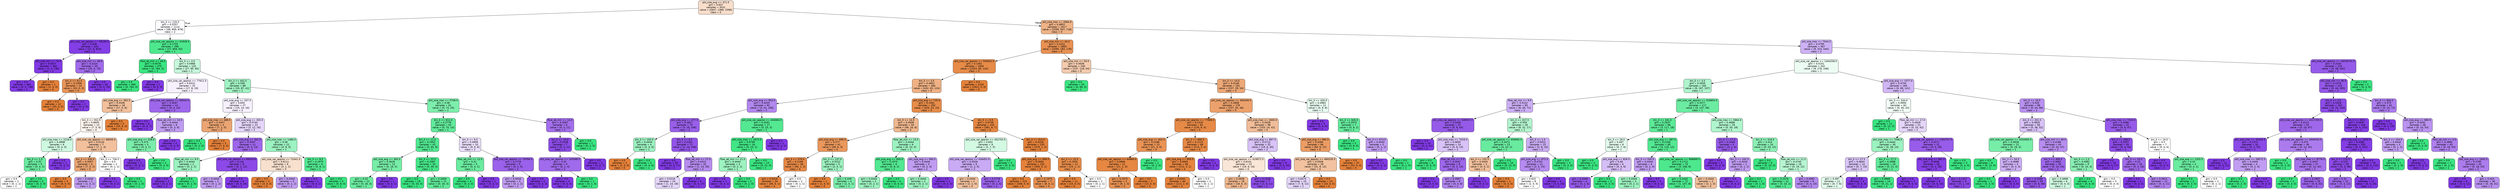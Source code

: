 digraph Tree {
node [shape=box, style="filled, rounded", color="black", fontname=helvetica] ;
edge [fontname=helvetica] ;
0 [label="pkt_size_avg <= 371.5\ngini = 0.637\nsamples = 3531\nvalue = [2647, 1366, 1596]\nclass = 0", fillcolor="#f8decb"] ;
1 [label="bin_3 <= 125.5\ngini = 0.5257\nsamples = 1114\nvalue = [48, 859, 878]\nclass = 2", fillcolor="#fcfbfe"] ;
0 -> 1 [labeldistance=2.5, labelangle=45, headlabel="True"] ;
2 [label="pkt_size_var_approx <= 58158.5\ngini = 0.049\nsamples = 524\nvalue = [21, 0, 815]\nclass = 2", fillcolor="#843ee6"] ;
1 -> 2 ;
3 [label="pkt_size_min <= 74.5\ngini = 0.0027\nsamples = 465\nvalue = [1, 0, 736]\nclass = 2", fillcolor="#8139e5"] ;
2 -> 3 ;
4 [label="gini = 0.0\nsamples = 464\nvalue = [0, 0, 736]\nclass = 2", fillcolor="#8139e5"] ;
3 -> 4 ;
5 [label="gini = 0.0\nsamples = 1\nvalue = [1, 0, 0]\nclass = 0", fillcolor="#e58139"] ;
3 -> 5 ;
6 [label="pkt_size_min <= 48.0\ngini = 0.3224\nsamples = 59\nvalue = [20, 0, 79]\nclass = 2", fillcolor="#a16bec"] ;
2 -> 6 ;
7 [label="bin_3 <= 61.5\ngini = 0.2268\nsamples = 14\nvalue = [20, 0, 3]\nclass = 0", fillcolor="#e99457"] ;
6 -> 7 ;
8 [label="gini = 0.0\nsamples = 12\nvalue = [20, 0, 0]\nclass = 0", fillcolor="#e58139"] ;
7 -> 8 ;
9 [label="gini = 0.0\nsamples = 2\nvalue = [0, 0, 3]\nclass = 2", fillcolor="#8139e5"] ;
7 -> 9 ;
10 [label="gini = 0.0\nsamples = 45\nvalue = [0, 0, 76]\nclass = 2", fillcolor="#8139e5"] ;
6 -> 10 ;
11 [label="pkt_size_var_approx <= 41928.5\ngini = 0.1755\nsamples = 590\nvalue = [27, 859, 63]\nclass = 1", fillcolor="#4de88e"] ;
1 -> 11 ;
12 [label="flow_iat_min <= 49.5\ngini = 0.0078\nsamples = 470\nvalue = [0, 764, 3]\nclass = 1", fillcolor="#3ae581"] ;
11 -> 12 ;
13 [label="gini = 0.0\nsamples = 469\nvalue = [0, 764, 0]\nclass = 1", fillcolor="#39e581"] ;
12 -> 13 ;
14 [label="gini = 0.0\nsamples = 1\nvalue = [0, 0, 3]\nclass = 2", fillcolor="#8139e5"] ;
12 -> 14 ;
15 [label="bin_5 <= 3.5\ngini = 0.5968\nsamples = 120\nvalue = [27, 95, 60]\nclass = 1", fillcolor="#c6f8db"] ;
11 -> 15 ;
16 [label="pkt_size_var_approx <= 77611.5\ngini = 0.6312\nsamples = 32\nvalue = [17, 8, 19]\nclass = 2", fillcolor="#f6f0fd"] ;
15 -> 16 ;
17 [label="pkt_size_avg <= 362.5\ngini = 0.5536\nsamples = 18\nvalue = [17, 5, 6]\nclass = 0", fillcolor="#f2c09c"] ;
16 -> 17 ;
18 [label="bin_3 <= 552.5\ngini = 0.6605\nsamples = 13\nvalue = [7, 5, 6]\nclass = 0", fillcolor="#fdf4ee"] ;
17 -> 18 ;
19 [label="pkt_size_max <= 2216.0\ngini = 0.4898\nsamples = 6\nvalue = [0, 4, 3]\nclass = 1", fillcolor="#cef8e0"] ;
18 -> 19 ;
20 [label="bin_5 <= 1.5\ngini = 0.32\nsamples = 5\nvalue = [0, 4, 1]\nclass = 1", fillcolor="#6aeca0"] ;
19 -> 20 ;
21 [label="gini = 0.5\nsamples = 2\nvalue = [0, 1, 1]\nclass = 1", fillcolor="#ffffff"] ;
20 -> 21 ;
22 [label="gini = 0.0\nsamples = 3\nvalue = [0, 3, 0]\nclass = 1", fillcolor="#39e581"] ;
20 -> 22 ;
23 [label="gini = 0.0\nsamples = 1\nvalue = [0, 0, 2]\nclass = 2", fillcolor="#8139e5"] ;
19 -> 23 ;
24 [label="pkt_size_var_approx <= 68056.5\ngini = 0.5124\nsamples = 7\nvalue = [7, 1, 3]\nclass = 0", fillcolor="#f2c09c"] ;
18 -> 24 ;
25 [label="bin_3 <= 630.0\ngini = 0.3457\nsamples = 5\nvalue = [7, 0, 2]\nclass = 0", fillcolor="#eca572"] ;
24 -> 25 ;
26 [label="gini = 0.0\nsamples = 3\nvalue = [6, 0, 0]\nclass = 0", fillcolor="#e58139"] ;
25 -> 26 ;
27 [label="gini = 0.4444\nsamples = 2\nvalue = [1, 0, 2]\nclass = 2", fillcolor="#c09cf2"] ;
25 -> 27 ;
28 [label="bin_3 <= 706.5\ngini = 0.5\nsamples = 2\nvalue = [0, 1, 1]\nclass = 1", fillcolor="#ffffff"] ;
24 -> 28 ;
29 [label="gini = 0.0\nsamples = 1\nvalue = [0, 0, 1]\nclass = 2", fillcolor="#8139e5"] ;
28 -> 29 ;
30 [label="gini = 0.0\nsamples = 1\nvalue = [0, 1, 0]\nclass = 1", fillcolor="#39e581"] ;
28 -> 30 ;
31 [label="gini = 0.0\nsamples = 5\nvalue = [10, 0, 0]\nclass = 0", fillcolor="#e58139"] ;
17 -> 31 ;
32 [label="pkt_size_var_approx <= 90520.0\ngini = 0.3047\nsamples = 14\nvalue = [0, 3, 13]\nclass = 2", fillcolor="#9e67eb"] ;
16 -> 32 ;
33 [label="gini = 0.0\nsamples = 6\nvalue = [0, 0, 7]\nclass = 2", fillcolor="#8139e5"] ;
32 -> 33 ;
34 [label="flow_iat_min <= 10.5\ngini = 0.4444\nsamples = 8\nvalue = [0, 3, 6]\nclass = 2", fillcolor="#c09cf2"] ;
32 -> 34 ;
35 [label="pkt_size_avg <= 328.0\ngini = 0.375\nsamples = 3\nvalue = [0, 3, 1]\nclass = 1", fillcolor="#7beeab"] ;
34 -> 35 ;
36 [label="gini = 0.0\nsamples = 1\nvalue = [0, 0, 1]\nclass = 2", fillcolor="#8139e5"] ;
35 -> 36 ;
37 [label="gini = 0.0\nsamples = 2\nvalue = [0, 3, 0]\nclass = 1", fillcolor="#39e581"] ;
35 -> 37 ;
38 [label="gini = 0.0\nsamples = 5\nvalue = [0, 0, 5]\nclass = 2", fillcolor="#8139e5"] ;
34 -> 38 ;
39 [label="bin_3 <= 441.5\ngini = 0.509\nsamples = 88\nvalue = [10, 87, 41]\nclass = 1", fillcolor="#a1f3c3"] ;
15 -> 39 ;
40 [label="pkt_size_avg <= 337.5\ngini = 0.655\nsamples = 27\nvalue = [10, 14, 16]\nclass = 2", fillcolor="#f5f0fd"] ;
39 -> 40 ;
41 [label="pkt_size_max <= 488.5\ngini = 0.3457\nsamples = 4\nvalue = [7, 2, 0]\nclass = 0", fillcolor="#eca572"] ;
40 -> 41 ;
42 [label="gini = 0.0\nsamples = 1\nvalue = [0, 2, 0]\nclass = 1", fillcolor="#39e581"] ;
41 -> 42 ;
43 [label="gini = 0.0\nsamples = 3\nvalue = [7, 0, 0]\nclass = 0", fillcolor="#e58139"] ;
41 -> 43 ;
44 [label="pkt_size_avg <= 355.5\ngini = 0.5744\nsamples = 23\nvalue = [3, 12, 16]\nclass = 2", fillcolor="#e4d5fa"] ;
40 -> 44 ;
45 [label="pkt_size_avg <= 341.0\ngini = 0.3047\nsamples = 11\nvalue = [0, 3, 13]\nclass = 2", fillcolor="#9e67eb"] ;
44 -> 45 ;
46 [label="flow_iat_min <= 9.5\ngini = 0.4444\nsamples = 2\nvalue = [0, 2, 1]\nclass = 1", fillcolor="#9cf2c0"] ;
45 -> 46 ;
47 [label="gini = 0.0\nsamples = 1\nvalue = [0, 0, 1]\nclass = 2", fillcolor="#8139e5"] ;
46 -> 47 ;
48 [label="gini = 0.0\nsamples = 1\nvalue = [0, 2, 0]\nclass = 1", fillcolor="#39e581"] ;
46 -> 48 ;
49 [label="pkt_size_var_approx <= 69314.0\ngini = 0.142\nsamples = 9\nvalue = [0, 1, 12]\nclass = 2", fillcolor="#8c49e7"] ;
45 -> 49 ;
50 [label="gini = 0.4444\nsamples = 3\nvalue = [0, 1, 2]\nclass = 2", fillcolor="#c09cf2"] ;
49 -> 50 ;
51 [label="gini = 0.0\nsamples = 6\nvalue = [0, 0, 10]\nclass = 2", fillcolor="#8139e5"] ;
49 -> 51 ;
52 [label="pkt_size_max <= 1480.0\ngini = 0.56\nsamples = 12\nvalue = [3, 9, 3]\nclass = 1", fillcolor="#9cf2c0"] ;
44 -> 52 ;
53 [label="pkt_size_var_approx <= 72441.5\ngini = 0.6111\nsamples = 6\nvalue = [3, 1, 2]\nclass = 0", fillcolor="#f8e0ce"] ;
52 -> 53 ;
54 [label="gini = 0.0\nsamples = 3\nvalue = [3, 0, 0]\nclass = 0", fillcolor="#e58139"] ;
53 -> 54 ;
55 [label="gini = 0.4444\nsamples = 3\nvalue = [0, 1, 2]\nclass = 2", fillcolor="#c09cf2"] ;
53 -> 55 ;
56 [label="bin_5 <= 8.5\ngini = 0.1975\nsamples = 6\nvalue = [0, 8, 1]\nclass = 1", fillcolor="#52e891"] ;
52 -> 56 ;
57 [label="gini = 0.0\nsamples = 1\nvalue = [0, 0, 1]\nclass = 2", fillcolor="#8139e5"] ;
56 -> 57 ;
58 [label="gini = 0.0\nsamples = 5\nvalue = [0, 8, 0]\nclass = 1", fillcolor="#39e581"] ;
56 -> 58 ;
59 [label="pkt_size_max <= 5708.0\ngini = 0.38\nsamples = 61\nvalue = [0, 73, 25]\nclass = 1", fillcolor="#7deeac"] ;
39 -> 59 ;
60 [label="bin_3 <= 612.0\ngini = 0.2778\nsamples = 53\nvalue = [0, 70, 14]\nclass = 1", fillcolor="#61ea9a"] ;
59 -> 60 ;
61 [label="bin_5 <= 11.5\ngini = 0.1952\nsamples = 43\nvalue = [0, 65, 8]\nclass = 1", fillcolor="#51e891"] ;
60 -> 61 ;
62 [label="pkt_size_avg <= 365.5\ngini = 0.3628\nsamples = 13\nvalue = [0, 16, 5]\nclass = 1", fillcolor="#77eda8"] ;
61 -> 62 ;
63 [label="gini = 0.32\nsamples = 12\nvalue = [0, 16, 4]\nclass = 1", fillcolor="#6aeca0"] ;
62 -> 63 ;
64 [label="gini = 0.0\nsamples = 1\nvalue = [0, 0, 1]\nclass = 2", fillcolor="#8139e5"] ;
62 -> 64 ;
65 [label="bin_5 <= 23.5\ngini = 0.1087\nsamples = 30\nvalue = [0, 49, 3]\nclass = 1", fillcolor="#45e789"] ;
61 -> 65 ;
66 [label="gini = 0.0\nsamples = 19\nvalue = [0, 33, 0]\nclass = 1", fillcolor="#39e581"] ;
65 -> 66 ;
67 [label="gini = 0.2659\nsamples = 11\nvalue = [0, 16, 3]\nclass = 1", fillcolor="#5eea99"] ;
65 -> 67 ;
68 [label="bin_5 <= 9.5\ngini = 0.4959\nsamples = 10\nvalue = [0, 5, 6]\nclass = 2", fillcolor="#eadefb"] ;
60 -> 68 ;
69 [label="flow_iat_min <= 12.5\ngini = 0.32\nsamples = 5\nvalue = [0, 4, 1]\nclass = 1", fillcolor="#6aeca0"] ;
68 -> 69 ;
70 [label="gini = 0.0\nsamples = 4\nvalue = [0, 4, 0]\nclass = 1", fillcolor="#39e581"] ;
69 -> 70 ;
71 [label="gini = 0.0\nsamples = 1\nvalue = [0, 0, 1]\nclass = 2", fillcolor="#8139e5"] ;
69 -> 71 ;
72 [label="pkt_size_var_approx <= 79784.5\ngini = 0.2778\nsamples = 5\nvalue = [0, 1, 5]\nclass = 2", fillcolor="#9a61ea"] ;
68 -> 72 ;
73 [label="gini = 0.4444\nsamples = 3\nvalue = [0, 1, 2]\nclass = 2", fillcolor="#c09cf2"] ;
72 -> 73 ;
74 [label="gini = 0.0\nsamples = 2\nvalue = [0, 0, 3]\nclass = 2", fillcolor="#8139e5"] ;
72 -> 74 ;
75 [label="flow_iat_min <= 14.0\ngini = 0.3367\nsamples = 8\nvalue = [0, 3, 11]\nclass = 2", fillcolor="#a36fec"] ;
59 -> 75 ;
76 [label="bin_5 <= 15.0\ngini = 0.1528\nsamples = 7\nvalue = [0, 1, 11]\nclass = 2", fillcolor="#8c4be7"] ;
75 -> 76 ;
77 [label="pkt_size_var_approx <= 143268.5\ngini = 0.32\nsamples = 4\nvalue = [0, 1, 4]\nclass = 2", fillcolor="#a06aec"] ;
76 -> 77 ;
78 [label="gini = 0.0\nsamples = 3\nvalue = [0, 0, 4]\nclass = 2", fillcolor="#8139e5"] ;
77 -> 78 ;
79 [label="gini = 0.0\nsamples = 1\nvalue = [0, 1, 0]\nclass = 1", fillcolor="#39e581"] ;
77 -> 79 ;
80 [label="gini = 0.0\nsamples = 3\nvalue = [0, 0, 7]\nclass = 2", fillcolor="#8139e5"] ;
76 -> 80 ;
81 [label="gini = 0.0\nsamples = 1\nvalue = [0, 2, 0]\nclass = 1", fillcolor="#39e581"] ;
75 -> 81 ;
82 [label="pkt_size_max <= 2964.0\ngini = 0.4852\nsamples = 2417\nvalue = [2599, 507, 718]\nclass = 0", fillcolor="#efb387"] ;
0 -> 82 [labeldistance=2.5, labelangle=-45, headlabel="False"] ;
83 [label="pkt_size_min <= 44.0\ngini = 0.2222\nsamples = 1850\nvalue = [2590, 183, 178]\nclass = 0", fillcolor="#e89153"] ;
82 -> 83 ;
84 [label="pkt_size_var_approx <= 550632.5\ngini = 0.1401\nsamples = 1604\nvalue = [2353, 65, 124]\nclass = 0", fillcolor="#e78b48"] ;
83 -> 84 ;
85 [label="bin_5 <= 3.5\ngini = 0.4652\nsamples = 384\nvalue = [432, 65, 124]\nclass = 0", fillcolor="#efb184"] ;
84 -> 85 ;
86 [label="pkt_size_avg <= 953.5\ngini = 0.4203\nsamples = 92\nvalue = [3, 41, 109]\nclass = 2", fillcolor="#b287ef"] ;
85 -> 86 ;
87 [label="pkt_size_avg <= 477.5\ngini = 0.2827\nsamples = 75\nvalue = [3, 18, 106]\nclass = 2", fillcolor="#995fea"] ;
86 -> 87 ;
88 [label="bin_3 <= 153.5\ngini = 0.4444\nsamples = 4\nvalue = [2, 4, 0]\nclass = 1", fillcolor="#9cf2c0"] ;
87 -> 88 ;
89 [label="gini = 0.0\nsamples = 2\nvalue = [2, 0, 0]\nclass = 0", fillcolor="#e58139"] ;
88 -> 89 ;
90 [label="gini = 0.0\nsamples = 2\nvalue = [0, 4, 0]\nclass = 1", fillcolor="#39e581"] ;
88 -> 90 ;
91 [label="bin_5 <= 0.5\ngini = 0.2191\nsamples = 71\nvalue = [1, 14, 106]\nclass = 2", fillcolor="#9355e9"] ;
87 -> 91 ;
92 [label="gini = 0.0\nsamples = 39\nvalue = [0, 0, 71]\nclass = 2", fillcolor="#8139e5"] ;
91 -> 92 ;
93 [label="flow_iat_min <= 27.5\ngini = 0.4312\nsamples = 32\nvalue = [1, 14, 35]\nclass = 2", fillcolor="#b68cf0"] ;
91 -> 93 ;
94 [label="gini = 0.5216\nsamples = 24\nvalue = [1, 14, 18]\nclass = 2", fillcolor="#e4d5fa"] ;
93 -> 94 ;
95 [label="gini = 0.0\nsamples = 8\nvalue = [0, 0, 17]\nclass = 2", fillcolor="#8139e5"] ;
93 -> 95 ;
96 [label="pkt_size_var_approx <= 444064.5\ngini = 0.2041\nsamples = 17\nvalue = [0, 23, 3]\nclass = 1", fillcolor="#53e891"] ;
86 -> 96 ;
97 [label="pkt_size_max <= 1672.5\ngini = 0.0799\nsamples = 16\nvalue = [0, 23, 1]\nclass = 1", fillcolor="#42e686"] ;
96 -> 97 ;
98 [label="flow_iat_min <= 21.5\ngini = 0.4444\nsamples = 3\nvalue = [0, 2, 1]\nclass = 1", fillcolor="#9cf2c0"] ;
97 -> 98 ;
99 [label="gini = 0.0\nsamples = 1\nvalue = [0, 0, 1]\nclass = 2", fillcolor="#8139e5"] ;
98 -> 99 ;
100 [label="gini = 0.0\nsamples = 2\nvalue = [0, 2, 0]\nclass = 1", fillcolor="#39e581"] ;
98 -> 100 ;
101 [label="gini = 0.0\nsamples = 13\nvalue = [0, 21, 0]\nclass = 1", fillcolor="#39e581"] ;
97 -> 101 ;
102 [label="gini = 0.0\nsamples = 1\nvalue = [0, 0, 2]\nclass = 2", fillcolor="#8139e5"] ;
96 -> 102 ;
103 [label="pkt_size_avg <= 735.0\ngini = 0.1561\nsamples = 292\nvalue = [429, 24, 15]\nclass = 0", fillcolor="#e78c4a"] ;
85 -> 103 ;
104 [label="bin_5 <= 14.5\ngini = 0.4938\nsamples = 50\nvalue = [48, 16, 8]\nclass = 0", fillcolor="#f0b78e"] ;
103 -> 104 ;
105 [label="pkt_size_avg <= 699.0\ngini = 0.277\nsamples = 41\nvalue = [48, 6, 3]\nclass = 0", fillcolor="#ea975c"] ;
104 -> 105 ;
106 [label="bin_3 <= 379.0\ngini = 0.1166\nsamples = 36\nvalue = [46, 1, 2]\nclass = 0", fillcolor="#e78946"] ;
105 -> 106 ;
107 [label="gini = 0.0416\nsamples = 34\nvalue = [46, 0, 1]\nclass = 0", fillcolor="#e6843d"] ;
106 -> 107 ;
108 [label="gini = 0.5\nsamples = 2\nvalue = [0, 1, 1]\nclass = 1", fillcolor="#ffffff"] ;
106 -> 108 ;
109 [label="bin_3 <= 137.0\ngini = 0.5312\nsamples = 5\nvalue = [2, 5, 1]\nclass = 1", fillcolor="#9cf2c0"] ;
105 -> 109 ;
110 [label="gini = 0.0\nsamples = 1\nvalue = [1, 0, 0]\nclass = 0", fillcolor="#e58139"] ;
109 -> 110 ;
111 [label="gini = 0.449\nsamples = 4\nvalue = [1, 5, 1]\nclass = 1", fillcolor="#7beeab"] ;
109 -> 111 ;
112 [label="flow_iat_min <= 15.5\ngini = 0.4444\nsamples = 9\nvalue = [0, 10, 5]\nclass = 1", fillcolor="#9cf2c0"] ;
104 -> 112 ;
113 [label="pkt_size_avg <= 605.0\ngini = 0.1975\nsamples = 6\nvalue = [0, 8, 1]\nclass = 1", fillcolor="#52e891"] ;
112 -> 113 ;
114 [label="gini = 0.4444\nsamples = 2\nvalue = [0, 2, 1]\nclass = 1", fillcolor="#9cf2c0"] ;
113 -> 114 ;
115 [label="gini = 0.0\nsamples = 4\nvalue = [0, 6, 0]\nclass = 1", fillcolor="#39e581"] ;
113 -> 115 ;
116 [label="pkt_size_avg <= 560.5\ngini = 0.4444\nsamples = 3\nvalue = [0, 2, 4]\nclass = 2", fillcolor="#c09cf2"] ;
112 -> 116 ;
117 [label="gini = 0.4444\nsamples = 2\nvalue = [0, 2, 1]\nclass = 1", fillcolor="#9cf2c0"] ;
116 -> 117 ;
118 [label="gini = 0.0\nsamples = 1\nvalue = [0, 0, 3]\nclass = 2", fillcolor="#8139e5"] ;
116 -> 118 ;
119 [label="bin_5 <= 6.5\ngini = 0.0736\nsamples = 242\nvalue = [381, 8, 7]\nclass = 0", fillcolor="#e68641"] ;
103 -> 119 ;
120 [label="pkt_size_var_approx <= 452753.5\ngini = 0.602\nsamples = 9\nvalue = [2, 7, 5]\nclass = 1", fillcolor="#d3f9e3"] ;
119 -> 120 ;
121 [label="pkt_size_var_approx <= 416451.0\ngini = 0.5926\nsamples = 6\nvalue = [2, 2, 5]\nclass = 2", fillcolor="#c9aaf4"] ;
120 -> 121 ;
122 [label="gini = 0.4444\nsamples = 2\nvalue = [2, 1, 0]\nclass = 0", fillcolor="#f2c09c"] ;
121 -> 122 ;
123 [label="gini = 0.2778\nsamples = 4\nvalue = [0, 1, 5]\nclass = 2", fillcolor="#9a61ea"] ;
121 -> 123 ;
124 [label="gini = 0.0\nsamples = 3\nvalue = [0, 5, 0]\nclass = 1", fillcolor="#39e581"] ;
120 -> 124 ;
125 [label="bin_3 <= 314.0\ngini = 0.0156\nsamples = 233\nvalue = [379, 1, 2]\nclass = 0", fillcolor="#e5823b"] ;
119 -> 125 ;
126 [label="pkt_size_avg <= 906.0\ngini = 0.0056\nsamples = 220\nvalue = [356, 0, 1]\nclass = 0", fillcolor="#e5813a"] ;
125 -> 126 ;
127 [label="gini = 0.0\nsamples = 213\nvalue = [348, 0, 0]\nclass = 0", fillcolor="#e58139"] ;
126 -> 127 ;
128 [label="gini = 0.1975\nsamples = 7\nvalue = [8, 0, 1]\nclass = 0", fillcolor="#e89152"] ;
126 -> 128 ;
129 [label="bin_5 <= 15.5\ngini = 0.1504\nsamples = 13\nvalue = [23, 1, 1]\nclass = 0", fillcolor="#e78c49"] ;
125 -> 129 ;
130 [label="gini = 0.0\nsamples = 11\nvalue = [23, 0, 0]\nclass = 0", fillcolor="#e58139"] ;
129 -> 130 ;
131 [label="gini = 0.5\nsamples = 2\nvalue = [0, 1, 1]\nclass = 1", fillcolor="#ffffff"] ;
129 -> 131 ;
132 [label="gini = 0.0\nsamples = 1220\nvalue = [1921, 0, 0]\nclass = 0", fillcolor="#e58139"] ;
84 -> 132 ;
133 [label="pkt_size_min <= 50.0\ngini = 0.5636\nsamples = 246\nvalue = [237, 118, 54]\nclass = 0", fillcolor="#f4cbae"] ;
83 -> 133 ;
134 [label="gini = 0.0\nsamples = 55\nvalue = [0, 89, 0]\nclass = 1", fillcolor="#39e581"] ;
133 -> 134 ;
135 [label="bin_5 <= 14.0\ngini = 0.4148\nsamples = 191\nvalue = [237, 29, 54]\nclass = 0", fillcolor="#eda877"] ;
133 -> 135 ;
136 [label="pkt_size_var_approx <= 364349.0\ngini = 0.3608\nsamples = 179\nvalue = [237, 20, 46]\nclass = 0", fillcolor="#eca16c"] ;
135 -> 136 ;
137 [label="pkt_size_var_approx <= 77998.5\ngini = 0.1316\nsamples = 81\nvalue = [134, 6, 4]\nclass = 0", fillcolor="#e78a47"] ;
136 -> 137 ;
138 [label="pkt_size_avg <= 402.5\ngini = 0.2188\nsamples = 13\nvalue = [21, 3, 0]\nclass = 0", fillcolor="#e99355"] ;
137 -> 138 ;
139 [label="pkt_size_var_approx <= 64868.0\ngini = 0.0868\nsamples = 12\nvalue = [21, 1, 0]\nclass = 0", fillcolor="#e68742"] ;
138 -> 139 ;
140 [label="gini = 0.1975\nsamples = 5\nvalue = [8, 1, 0]\nclass = 0", fillcolor="#e89152"] ;
139 -> 140 ;
141 [label="gini = 0.0\nsamples = 7\nvalue = [13, 0, 0]\nclass = 0", fillcolor="#e58139"] ;
139 -> 141 ;
142 [label="gini = 0.0\nsamples = 1\nvalue = [0, 2, 0]\nclass = 1", fillcolor="#39e581"] ;
138 -> 142 ;
143 [label="bin_3 <= 890.5\ngini = 0.1115\nsamples = 68\nvalue = [113, 3, 4]\nclass = 0", fillcolor="#e78945"] ;
137 -> 143 ;
144 [label="pkt_size_avg <= 905.0\ngini = 0.0665\nsamples = 66\nvalue = [113, 3, 1]\nclass = 0", fillcolor="#e68540"] ;
143 -> 144 ;
145 [label="gini = 0.0342\nsamples = 64\nvalue = [113, 2, 0]\nclass = 0", fillcolor="#e5833d"] ;
144 -> 145 ;
146 [label="gini = 0.5\nsamples = 2\nvalue = [0, 1, 1]\nclass = 1", fillcolor="#ffffff"] ;
144 -> 146 ;
147 [label="gini = 0.0\nsamples = 2\nvalue = [0, 0, 3]\nclass = 2", fillcolor="#8139e5"] ;
143 -> 147 ;
148 [label="pkt_size_max <= 2600.0\ngini = 0.5028\nsamples = 98\nvalue = [103, 14, 42]\nclass = 0", fillcolor="#f1bd98"] ;
136 -> 148 ;
149 [label="pkt_size_avg <= 897.5\ngini = 0.5712\nsamples = 32\nvalue = [19, 6, 30]\nclass = 2", fillcolor="#d8c2f7"] ;
148 -> 149 ;
150 [label="pkt_size_var_approx <= 419972.5\ngini = 0.6101\nsamples = 23\nvalue = [19, 6, 14]\nclass = 0", fillcolor="#fae6d7"] ;
149 -> 150 ;
151 [label="gini = 0.4938\nsamples = 16\nvalue = [18, 6, 3]\nclass = 0", fillcolor="#f0b78e"] ;
150 -> 151 ;
152 [label="gini = 0.1528\nsamples = 7\nvalue = [1, 0, 11]\nclass = 2", fillcolor="#8c4be7"] ;
150 -> 152 ;
153 [label="gini = 0.0\nsamples = 9\nvalue = [0, 0, 16]\nclass = 2", fillcolor="#8139e5"] ;
149 -> 153 ;
154 [label="pkt_size_avg <= 960.5\ngini = 0.3284\nsamples = 66\nvalue = [84, 8, 12]\nclass = 0", fillcolor="#eb9c64"] ;
148 -> 154 ;
155 [label="pkt_size_var_approx <= 460235.5\ngini = 0.5506\nsamples = 29\nvalue = [31, 8, 12]\nclass = 0", fillcolor="#f2c29f"] ;
154 -> 155 ;
156 [label="gini = 0.6475\nsamples = 15\nvalue = [7, 8, 12]\nclass = 2", fillcolor="#e4d5fa"] ;
155 -> 156 ;
157 [label="gini = 0.0\nsamples = 14\nvalue = [24, 0, 0]\nclass = 0", fillcolor="#e58139"] ;
155 -> 157 ;
158 [label="gini = 0.0\nsamples = 37\nvalue = [53, 0, 0]\nclass = 0", fillcolor="#e58139"] ;
154 -> 158 ;
159 [label="bin_3 <= 435.0\ngini = 0.4983\nsamples = 12\nvalue = [0, 9, 8]\nclass = 1", fillcolor="#e9fcf1"] ;
135 -> 159 ;
160 [label="gini = 0.0\nsamples = 5\nvalue = [0, 0, 6]\nclass = 2", fillcolor="#8139e5"] ;
159 -> 160 ;
161 [label="bin_3 <= 645.5\ngini = 0.2975\nsamples = 7\nvalue = [0, 9, 2]\nclass = 1", fillcolor="#65eb9d"] ;
159 -> 161 ;
162 [label="gini = 0.0\nsamples = 5\nvalue = [0, 8, 0]\nclass = 1", fillcolor="#39e581"] ;
161 -> 162 ;
163 [label="bin_3 <= 674.5\ngini = 0.4444\nsamples = 2\nvalue = [0, 1, 2]\nclass = 2", fillcolor="#c09cf2"] ;
161 -> 163 ;
164 [label="gini = 0.0\nsamples = 1\nvalue = [0, 0, 2]\nclass = 2", fillcolor="#8139e5"] ;
163 -> 164 ;
165 [label="gini = 0.0\nsamples = 1\nvalue = [0, 1, 0]\nclass = 1", fillcolor="#39e581"] ;
163 -> 165 ;
166 [label="pkt_size_max <= 7544.5\ngini = 0.4795\nsamples = 567\nvalue = [9, 324, 540]\nclass = 2", fillcolor="#cdb1f5"] ;
82 -> 166 ;
167 [label="pkt_size_var_approx <= 1404258.5\ngini = 0.5151\nsamples = 342\nvalue = [9, 276, 248]\nclass = 1", fillcolor="#ecfcf3"] ;
166 -> 167 ;
168 [label="bin_5 <= 3.5\ngini = 0.4935\nsamples = 182\nvalue = [9, 187, 107]\nclass = 1", fillcolor="#aef4cc"] ;
167 -> 168 ;
169 [label="flow_iat_min <= 9.5\ngini = 0.5122\nsamples = 65\nvalue = [6, 40, 71]\nclass = 2", fillcolor="#ccaff5"] ;
168 -> 169 ;
170 [label="pkt_size_var_approx <= 549547.5\ngini = 0.2449\nsamples = 37\nvalue = [0, 9, 54]\nclass = 2", fillcolor="#965ae9"] ;
169 -> 170 ;
171 [label="gini = 0.0\nsamples = 23\nvalue = [0, 0, 41]\nclass = 2", fillcolor="#8139e5"] ;
170 -> 171 ;
172 [label="pkt_size_max <= 7016.0\ngini = 0.4835\nsamples = 14\nvalue = [0, 9, 13]\nclass = 2", fillcolor="#d8c2f7"] ;
170 -> 172 ;
173 [label="gini = 0.0\nsamples = 6\nvalue = [0, 6, 0]\nclass = 1", fillcolor="#39e581"] ;
172 -> 173 ;
174 [label="flow_iat_min <= 5.5\ngini = 0.3047\nsamples = 8\nvalue = [0, 3, 13]\nclass = 2", fillcolor="#9e67eb"] ;
172 -> 174 ;
175 [label="gini = 0.0\nsamples = 2\nvalue = [0, 0, 5]\nclass = 2", fillcolor="#8139e5"] ;
174 -> 175 ;
176 [label="gini = 0.3967\nsamples = 6\nvalue = [0, 3, 8]\nclass = 2", fillcolor="#b083ef"] ;
174 -> 176 ;
177 [label="bin_3 <= 417.5\ngini = 0.559\nsamples = 28\nvalue = [6, 31, 17]\nclass = 1", fillcolor="#b4f5cf"] ;
169 -> 177 ;
178 [label="pkt_size_var_approx <= 459065.5\ngini = 0.3472\nsamples = 13\nvalue = [4, 23, 2]\nclass = 1", fillcolor="#69eb9f"] ;
177 -> 178 ;
179 [label="bin_3 <= 132.5\ngini = 0.4444\nsamples = 3\nvalue = [4, 0, 2]\nclass = 0", fillcolor="#f2c09c"] ;
178 -> 179 ;
180 [label="gini = 0.0\nsamples = 2\nvalue = [0, 0, 2]\nclass = 2", fillcolor="#8139e5"] ;
179 -> 180 ;
181 [label="gini = 0.0\nsamples = 1\nvalue = [4, 0, 0]\nclass = 0", fillcolor="#e58139"] ;
179 -> 181 ;
182 [label="gini = 0.0\nsamples = 10\nvalue = [0, 23, 0]\nclass = 1", fillcolor="#39e581"] ;
178 -> 182 ;
183 [label="bin_5 <= 1.5\ngini = 0.5312\nsamples = 15\nvalue = [2, 8, 15]\nclass = 2", fillcolor="#cbadf4"] ;
177 -> 183 ;
184 [label="pkt_size_avg <= 872.5\ngini = 0.4752\nsamples = 12\nvalue = [2, 5, 15]\nclass = 2", fillcolor="#b58bf0"] ;
183 -> 184 ;
185 [label="gini = 0.625\nsamples = 8\nvalue = [2, 5, 5]\nclass = 1", fillcolor="#ffffff"] ;
184 -> 185 ;
186 [label="gini = 0.0\nsamples = 4\nvalue = [0, 0, 10]\nclass = 2", fillcolor="#8139e5"] ;
184 -> 186 ;
187 [label="gini = 0.0\nsamples = 3\nvalue = [0, 3, 0]\nclass = 1", fillcolor="#39e581"] ;
183 -> 187 ;
188 [label="pkt_size_var_approx <= 928854.5\ngini = 0.3377\nsamples = 117\nvalue = [3, 147, 36]\nclass = 1", fillcolor="#6ceca2"] ;
168 -> 188 ;
189 [label="bin_3 <= 161.5\ngini = 0.2637\nsamples = 88\nvalue = [3, 117, 18]\nclass = 1", fillcolor="#5cea97"] ;
188 -> 189 ;
190 [label="bin_3 <= 29.0\ngini = 0.497\nsamples = 8\nvalue = [0, 7, 6]\nclass = 1", fillcolor="#e3fbed"] ;
189 -> 190 ;
191 [label="gini = 0.0\nsamples = 2\nvalue = [0, 3, 0]\nclass = 1", fillcolor="#39e581"] ;
190 -> 191 ;
192 [label="pkt_size_avg <= 826.0\ngini = 0.48\nsamples = 6\nvalue = [0, 4, 6]\nclass = 2", fillcolor="#d5bdf6"] ;
190 -> 192 ;
193 [label="gini = 0.2449\nsamples = 4\nvalue = [0, 1, 6]\nclass = 2", fillcolor="#965ae9"] ;
192 -> 193 ;
194 [label="gini = 0.0\nsamples = 2\nvalue = [0, 3, 0]\nclass = 1", fillcolor="#39e581"] ;
192 -> 194 ;
195 [label="pkt_size_avg <= 387.5\ngini = 0.2158\nsamples = 80\nvalue = [3, 110, 12]\nclass = 1", fillcolor="#53e892"] ;
189 -> 195 ;
196 [label="bin_3 <= 530.5\ngini = 0.4444\nsamples = 6\nvalue = [0, 2, 4]\nclass = 2", fillcolor="#c09cf2"] ;
195 -> 196 ;
197 [label="gini = 0.4444\nsamples = 3\nvalue = [0, 2, 1]\nclass = 1", fillcolor="#9cf2c0"] ;
196 -> 197 ;
198 [label="gini = 0.0\nsamples = 3\nvalue = [0, 0, 3]\nclass = 2", fillcolor="#8139e5"] ;
196 -> 198 ;
199 [label="pkt_size_var_approx <= 908899.5\ngini = 0.1712\nsamples = 74\nvalue = [3, 108, 8]\nclass = 1", fillcolor="#4de88d"] ;
195 -> 199 ;
200 [label="gini = 0.1443\nsamples = 72\nvalue = [1, 107, 8]\nclass = 1", fillcolor="#4ae78c"] ;
199 -> 200 ;
201 [label="gini = 0.4444\nsamples = 2\nvalue = [2, 1, 0]\nclass = 0", fillcolor="#f2c09c"] ;
199 -> 201 ;
202 [label="pkt_size_max <= 5864.0\ngini = 0.4688\nsamples = 29\nvalue = [0, 30, 18]\nclass = 1", fillcolor="#b0f5cd"] ;
188 -> 202 ;
203 [label="bin_5 <= 17.0\ngini = 0.2449\nsamples = 5\nvalue = [0, 1, 6]\nclass = 2", fillcolor="#965ae9"] ;
202 -> 203 ;
204 [label="gini = 0.0\nsamples = 3\nvalue = [0, 0, 4]\nclass = 2", fillcolor="#8139e5"] ;
203 -> 204 ;
205 [label="bin_3 <= 242.5\ngini = 0.4444\nsamples = 2\nvalue = [0, 1, 2]\nclass = 2", fillcolor="#c09cf2"] ;
203 -> 205 ;
206 [label="gini = 0.0\nsamples = 1\nvalue = [0, 0, 2]\nclass = 2", fillcolor="#8139e5"] ;
205 -> 206 ;
207 [label="gini = 0.0\nsamples = 1\nvalue = [0, 1, 0]\nclass = 1", fillcolor="#39e581"] ;
205 -> 207 ;
208 [label="bin_3 <= 319.5\ngini = 0.414\nsamples = 24\nvalue = [0, 29, 12]\nclass = 1", fillcolor="#8bf0b5"] ;
202 -> 208 ;
209 [label="gini = 0.0\nsamples = 6\nvalue = [0, 10, 0]\nclass = 1", fillcolor="#39e581"] ;
208 -> 209 ;
210 [label="flow_iat_min <= 11.5\ngini = 0.4745\nsamples = 18\nvalue = [0, 19, 12]\nclass = 1", fillcolor="#b6f5d1"] ;
208 -> 210 ;
211 [label="gini = 0.2076\nsamples = 12\nvalue = [0, 15, 2]\nclass = 1", fillcolor="#53e892"] ;
210 -> 211 ;
212 [label="gini = 0.4082\nsamples = 6\nvalue = [0, 4, 10]\nclass = 2", fillcolor="#b388ef"] ;
210 -> 212 ;
213 [label="pkt_size_avg <= 1077.0\ngini = 0.4744\nsamples = 160\nvalue = [0, 89, 141]\nclass = 2", fillcolor="#d1b6f5"] ;
167 -> 213 ;
214 [label="bin_3 <= 244.0\ngini = 0.4994\nsamples = 62\nvalue = [0, 45, 42]\nclass = 1", fillcolor="#f2fdf7"] ;
213 -> 214 ;
215 [label="gini = 0.0\nsamples = 11\nvalue = [0, 12, 0]\nclass = 1", fillcolor="#39e581"] ;
214 -> 215 ;
216 [label="flow_iat_min <= 17.0\ngini = 0.4928\nsamples = 51\nvalue = [0, 33, 42]\nclass = 2", fillcolor="#e4d5f9"] ;
214 -> 216 ;
217 [label="pkt_size_max <= 7296.0\ngini = 0.4444\nsamples = 30\nvalue = [0, 28, 14]\nclass = 1", fillcolor="#9cf2c0"] ;
216 -> 217 ;
218 [label="bin_5 <= 27.5\ngini = 0.4844\nsamples = 14\nvalue = [0, 7, 10]\nclass = 2", fillcolor="#d9c4f7"] ;
217 -> 218 ;
219 [label="gini = 0.497\nsamples = 11\nvalue = [0, 7, 6]\nclass = 1", fillcolor="#e3fbed"] ;
218 -> 219 ;
220 [label="gini = 0.0\nsamples = 3\nvalue = [0, 0, 4]\nclass = 2", fillcolor="#8139e5"] ;
218 -> 220 ;
221 [label="bin_5 <= 27.5\ngini = 0.2688\nsamples = 16\nvalue = [0, 21, 4]\nclass = 1", fillcolor="#5fea99"] ;
217 -> 221 ;
222 [label="gini = 0.0868\nsamples = 14\nvalue = [0, 21, 1]\nclass = 1", fillcolor="#42e687"] ;
221 -> 222 ;
223 [label="gini = 0.0\nsamples = 2\nvalue = [0, 0, 3]\nclass = 2", fillcolor="#8139e5"] ;
221 -> 223 ;
224 [label="pkt_size_var_approx <= 2283707.5\ngini = 0.2571\nsamples = 21\nvalue = [0, 5, 28]\nclass = 2", fillcolor="#985cea"] ;
216 -> 224 ;
225 [label="pkt_size_avg <= 981.0\ngini = 0.0666\nsamples = 18\nvalue = [0, 1, 28]\nclass = 2", fillcolor="#8640e6"] ;
224 -> 225 ;
226 [label="gini = 0.0\nsamples = 9\nvalue = [0, 0, 15]\nclass = 2", fillcolor="#8139e5"] ;
225 -> 226 ;
227 [label="gini = 0.1327\nsamples = 9\nvalue = [0, 1, 13]\nclass = 2", fillcolor="#8b48e7"] ;
225 -> 227 ;
228 [label="gini = 0.0\nsamples = 3\nvalue = [0, 4, 0]\nclass = 1", fillcolor="#39e581"] ;
224 -> 228 ;
229 [label="bin_5 <= 10.5\ngini = 0.426\nsamples = 98\nvalue = [0, 44, 99]\nclass = 2", fillcolor="#b991f1"] ;
213 -> 229 ;
230 [label="bin_3 <= 201.5\ngini = 0.4835\nsamples = 56\nvalue = [0, 36, 52]\nclass = 2", fillcolor="#d8c2f7"] ;
229 -> 230 ;
231 [label="pkt_size_var_approx <= 3202665.5\ngini = 0.3628\nsamples = 12\nvalue = [0, 16, 5]\nclass = 1", fillcolor="#77eda8"] ;
230 -> 231 ;
232 [label="gini = 0.0\nsamples = 8\nvalue = [0, 13, 0]\nclass = 1", fillcolor="#39e581"] ;
231 -> 232 ;
233 [label="bin_3 <= 54.5\ngini = 0.4688\nsamples = 4\nvalue = [0, 3, 5]\nclass = 2", fillcolor="#cdb0f5"] ;
231 -> 233 ;
234 [label="gini = 0.0\nsamples = 1\nvalue = [0, 3, 0]\nclass = 1", fillcolor="#39e581"] ;
233 -> 234 ;
235 [label="gini = 0.0\nsamples = 3\nvalue = [0, 0, 5]\nclass = 2", fillcolor="#8139e5"] ;
233 -> 235 ;
236 [label="pkt_size_min <= 46.0\ngini = 0.4188\nsamples = 44\nvalue = [0, 20, 47]\nclass = 2", fillcolor="#b78df0"] ;
230 -> 236 ;
237 [label="bin_3 <= 400.5\ngini = 0.3062\nsamples = 35\nvalue = [0, 10, 43]\nclass = 2", fillcolor="#9e67eb"] ;
236 -> 237 ;
238 [label="gini = 0.2268\nsamples = 29\nvalue = [0, 6, 40]\nclass = 2", fillcolor="#9457e9"] ;
237 -> 238 ;
239 [label="gini = 0.4898\nsamples = 6\nvalue = [0, 4, 3]\nclass = 1", fillcolor="#cef8e0"] ;
237 -> 239 ;
240 [label="bin_5 <= 1.5\ngini = 0.4082\nsamples = 9\nvalue = [0, 10, 4]\nclass = 1", fillcolor="#88efb3"] ;
236 -> 240 ;
241 [label="gini = 0.0\nsamples = 4\nvalue = [0, 6, 0]\nclass = 1", fillcolor="#39e581"] ;
240 -> 241 ;
242 [label="gini = 0.5\nsamples = 5\nvalue = [0, 4, 4]\nclass = 1", fillcolor="#ffffff"] ;
240 -> 242 ;
243 [label="pkt_size_max <= 7320.0\ngini = 0.2486\nsamples = 42\nvalue = [0, 8, 47]\nclass = 2", fillcolor="#965be9"] ;
229 -> 243 ;
244 [label="bin_3 <= 268.0\ngini = 0.1557\nsamples = 35\nvalue = [0, 4, 43]\nclass = 2", fillcolor="#8d4be7"] ;
243 -> 244 ;
245 [label="gini = 0.0\nsamples = 19\nvalue = [0, 0, 27]\nclass = 2", fillcolor="#8139e5"] ;
244 -> 245 ;
246 [label="bin_5 <= 16.5\ngini = 0.32\nsamples = 16\nvalue = [0, 4, 16]\nclass = 2", fillcolor="#a06aec"] ;
244 -> 246 ;
247 [label="gini = 0.0\nsamples = 4\nvalue = [0, 0, 5]\nclass = 2", fillcolor="#8139e5"] ;
246 -> 247 ;
248 [label="gini = 0.3911\nsamples = 12\nvalue = [0, 4, 11]\nclass = 2", fillcolor="#af81ee"] ;
246 -> 248 ;
249 [label="bin_5 <= 19.5\ngini = 0.5\nsamples = 7\nvalue = [0, 4, 4]\nclass = 1", fillcolor="#ffffff"] ;
243 -> 249 ;
250 [label="gini = 0.0\nsamples = 3\nvalue = [0, 0, 3]\nclass = 2", fillcolor="#8139e5"] ;
249 -> 250 ;
251 [label="pkt_size_avg <= 1202.5\ngini = 0.32\nsamples = 4\nvalue = [0, 4, 1]\nclass = 1", fillcolor="#6aeca0"] ;
249 -> 251 ;
252 [label="gini = 0.0\nsamples = 2\nvalue = [0, 3, 0]\nclass = 1", fillcolor="#39e581"] ;
251 -> 252 ;
253 [label="gini = 0.5\nsamples = 2\nvalue = [0, 1, 1]\nclass = 1", fillcolor="#ffffff"] ;
251 -> 253 ;
254 [label="pkt_size_var_approx <= 16018741.5\ngini = 0.2425\nsamples = 225\nvalue = [0, 48, 292]\nclass = 2", fillcolor="#965ae9"] ;
166 -> 254 ;
255 [label="pkt_size_min <= 46.0\ngini = 0.2276\nsamples = 223\nvalue = [0, 44, 292]\nclass = 2", fillcolor="#9457e9"] ;
254 -> 255 ;
256 [label="bin_5 <= 4.5\ngini = 0.1528\nsamples = 162\nvalue = [0, 20, 220]\nclass = 2", fillcolor="#8c4be7"] ;
255 -> 256 ;
257 [label="pkt_size_var_approx <= 2417259.5\ngini = 0.3112\nsamples = 54\nvalue = [0, 16, 67]\nclass = 2", fillcolor="#9f68eb"] ;
256 -> 257 ;
258 [label="pkt_size_max <= 20435.5\ngini = 0.1372\nsamples = 16\nvalue = [0, 2, 25]\nclass = 2", fillcolor="#8b49e7"] ;
257 -> 258 ;
259 [label="gini = 0.0\nsamples = 12\nvalue = [0, 0, 21]\nclass = 2", fillcolor="#8139e5"] ;
258 -> 259 ;
260 [label="pkt_size_max <= 28072.5\ngini = 0.4444\nsamples = 4\nvalue = [0, 2, 4]\nclass = 2", fillcolor="#c09cf2"] ;
258 -> 260 ;
261 [label="gini = 0.0\nsamples = 1\nvalue = [0, 2, 0]\nclass = 1", fillcolor="#39e581"] ;
260 -> 261 ;
262 [label="gini = 0.0\nsamples = 3\nvalue = [0, 0, 4]\nclass = 2", fillcolor="#8139e5"] ;
260 -> 262 ;
263 [label="pkt_size_var_approx <= 2649334.0\ngini = 0.375\nsamples = 38\nvalue = [0, 14, 42]\nclass = 2", fillcolor="#ab7bee"] ;
257 -> 263 ;
264 [label="gini = 0.0\nsamples = 1\nvalue = [0, 2, 0]\nclass = 1", fillcolor="#39e581"] ;
263 -> 264 ;
265 [label="pkt_size_max <= 8776.0\ngini = 0.3457\nsamples = 37\nvalue = [0, 12, 42]\nclass = 2", fillcolor="#a572ec"] ;
263 -> 265 ;
266 [label="gini = 0.0\nsamples = 2\nvalue = [0, 3, 0]\nclass = 1", fillcolor="#39e581"] ;
265 -> 266 ;
267 [label="gini = 0.2907\nsamples = 35\nvalue = [0, 9, 42]\nclass = 2", fillcolor="#9c63eb"] ;
265 -> 267 ;
268 [label="bin_5 <= 49.0\ngini = 0.0497\nsamples = 108\nvalue = [0, 4, 153]\nclass = 2", fillcolor="#843ee6"] ;
256 -> 268 ;
269 [label="pkt_size_avg <= 1630.0\ngini = 0.0382\nsamples = 105\nvalue = [0, 3, 151]\nclass = 2", fillcolor="#843de6"] ;
268 -> 269 ;
270 [label="bin_3 <= 115.5\ngini = 0.142\nsamples = 29\nvalue = [0, 3, 36]\nclass = 2", fillcolor="#8c49e7"] ;
269 -> 270 ;
271 [label="gini = 0.32\nsamples = 12\nvalue = [0, 3, 12]\nclass = 2", fillcolor="#a06aec"] ;
270 -> 271 ;
272 [label="gini = 0.0\nsamples = 17\nvalue = [0, 0, 24]\nclass = 2", fillcolor="#8139e5"] ;
270 -> 272 ;
273 [label="gini = 0.0\nsamples = 76\nvalue = [0, 0, 115]\nclass = 2", fillcolor="#8139e5"] ;
269 -> 273 ;
274 [label="bin_3 <= 104.0\ngini = 0.4444\nsamples = 3\nvalue = [0, 1, 2]\nclass = 2", fillcolor="#c09cf2"] ;
268 -> 274 ;
275 [label="gini = 0.0\nsamples = 1\nvalue = [0, 1, 0]\nclass = 1", fillcolor="#39e581"] ;
274 -> 275 ;
276 [label="gini = 0.0\nsamples = 2\nvalue = [0, 0, 2]\nclass = 2", fillcolor="#8139e5"] ;
274 -> 276 ;
277 [label="bin_3 <= 804.0\ngini = 0.375\nsamples = 61\nvalue = [0, 24, 72]\nclass = 2", fillcolor="#ab7bee"] ;
255 -> 277 ;
278 [label="gini = 0.0\nsamples = 13\nvalue = [0, 0, 19]\nclass = 2", fillcolor="#8139e5"] ;
277 -> 278 ;
279 [label="pkt_size_avg <= 880.5\ngini = 0.4291\nsamples = 48\nvalue = [0, 24, 53]\nclass = 2", fillcolor="#ba93f1"] ;
277 -> 279 ;
280 [label="gini = 0.0\nsamples = 3\nvalue = [0, 5, 0]\nclass = 1", fillcolor="#39e581"] ;
279 -> 280 ;
281 [label="flow_iat_min <= 4.5\ngini = 0.3885\nsamples = 45\nvalue = [0, 19, 53]\nclass = 2", fillcolor="#ae80ee"] ;
279 -> 281 ;
282 [label="gini = 0.0\nsamples = 1\nvalue = [0, 1, 0]\nclass = 1", fillcolor="#39e581"] ;
281 -> 282 ;
283 [label="pkt_size_avg <= 1042.5\ngini = 0.3785\nsamples = 44\nvalue = [0, 18, 53]\nclass = 2", fillcolor="#ac7cee"] ;
281 -> 283 ;
284 [label="gini = 0.0\nsamples = 8\nvalue = [0, 0, 12]\nclass = 2", fillcolor="#8139e5"] ;
283 -> 284 ;
285 [label="gini = 0.424\nsamples = 36\nvalue = [0, 18, 41]\nclass = 2", fillcolor="#b890f0"] ;
283 -> 285 ;
286 [label="gini = 0.0\nsamples = 2\nvalue = [0, 4, 0]\nclass = 1", fillcolor="#39e581"] ;
254 -> 286 ;
}
